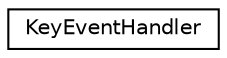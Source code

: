digraph "Graphical Class Hierarchy"
{
 // LATEX_PDF_SIZE
  edge [fontname="Helvetica",fontsize="10",labelfontname="Helvetica",labelfontsize="10"];
  node [fontname="Helvetica",fontsize="10",shape=record];
  rankdir="LR";
  Node0 [label="KeyEventHandler",height=0.2,width=0.4,color="black", fillcolor="white", style="filled",URL="$classKeyEventHandler.html",tooltip=" "];
}
